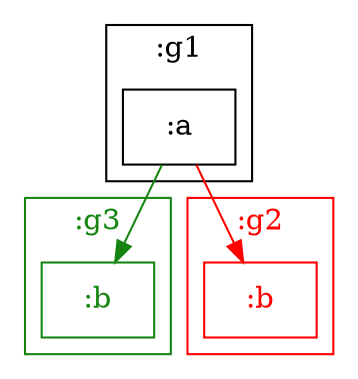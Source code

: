 digraph D {
    subgraph cluster_node1 { /* :g1 */
        label=":g1";
        shape="rectangle";
        
        node4 [shape="rectangle",label=":a"]
    }
    
    subgraph cluster_node2 { /* :g3 */
        label=":g3";
        shape="rectangle";
        color="#158510";
        fontcolor="#158510";
        
        node6 [color="#158510",fontcolor="#158510",shape="rectangle",label=":b"]
    }
    
    subgraph cluster_node3 { /* :g2 */
        label=":g2";
        shape="rectangle";
        color="#ff0000";
        fontcolor="#ff0000";
        
        node5 [color="#ff0000",fontcolor="#ff0000",shape="rectangle",label=":b"]
    }
    
    node4 -> node5 [color="#ff0000",]
    node4 -> node6 [color="#158510",]
}
